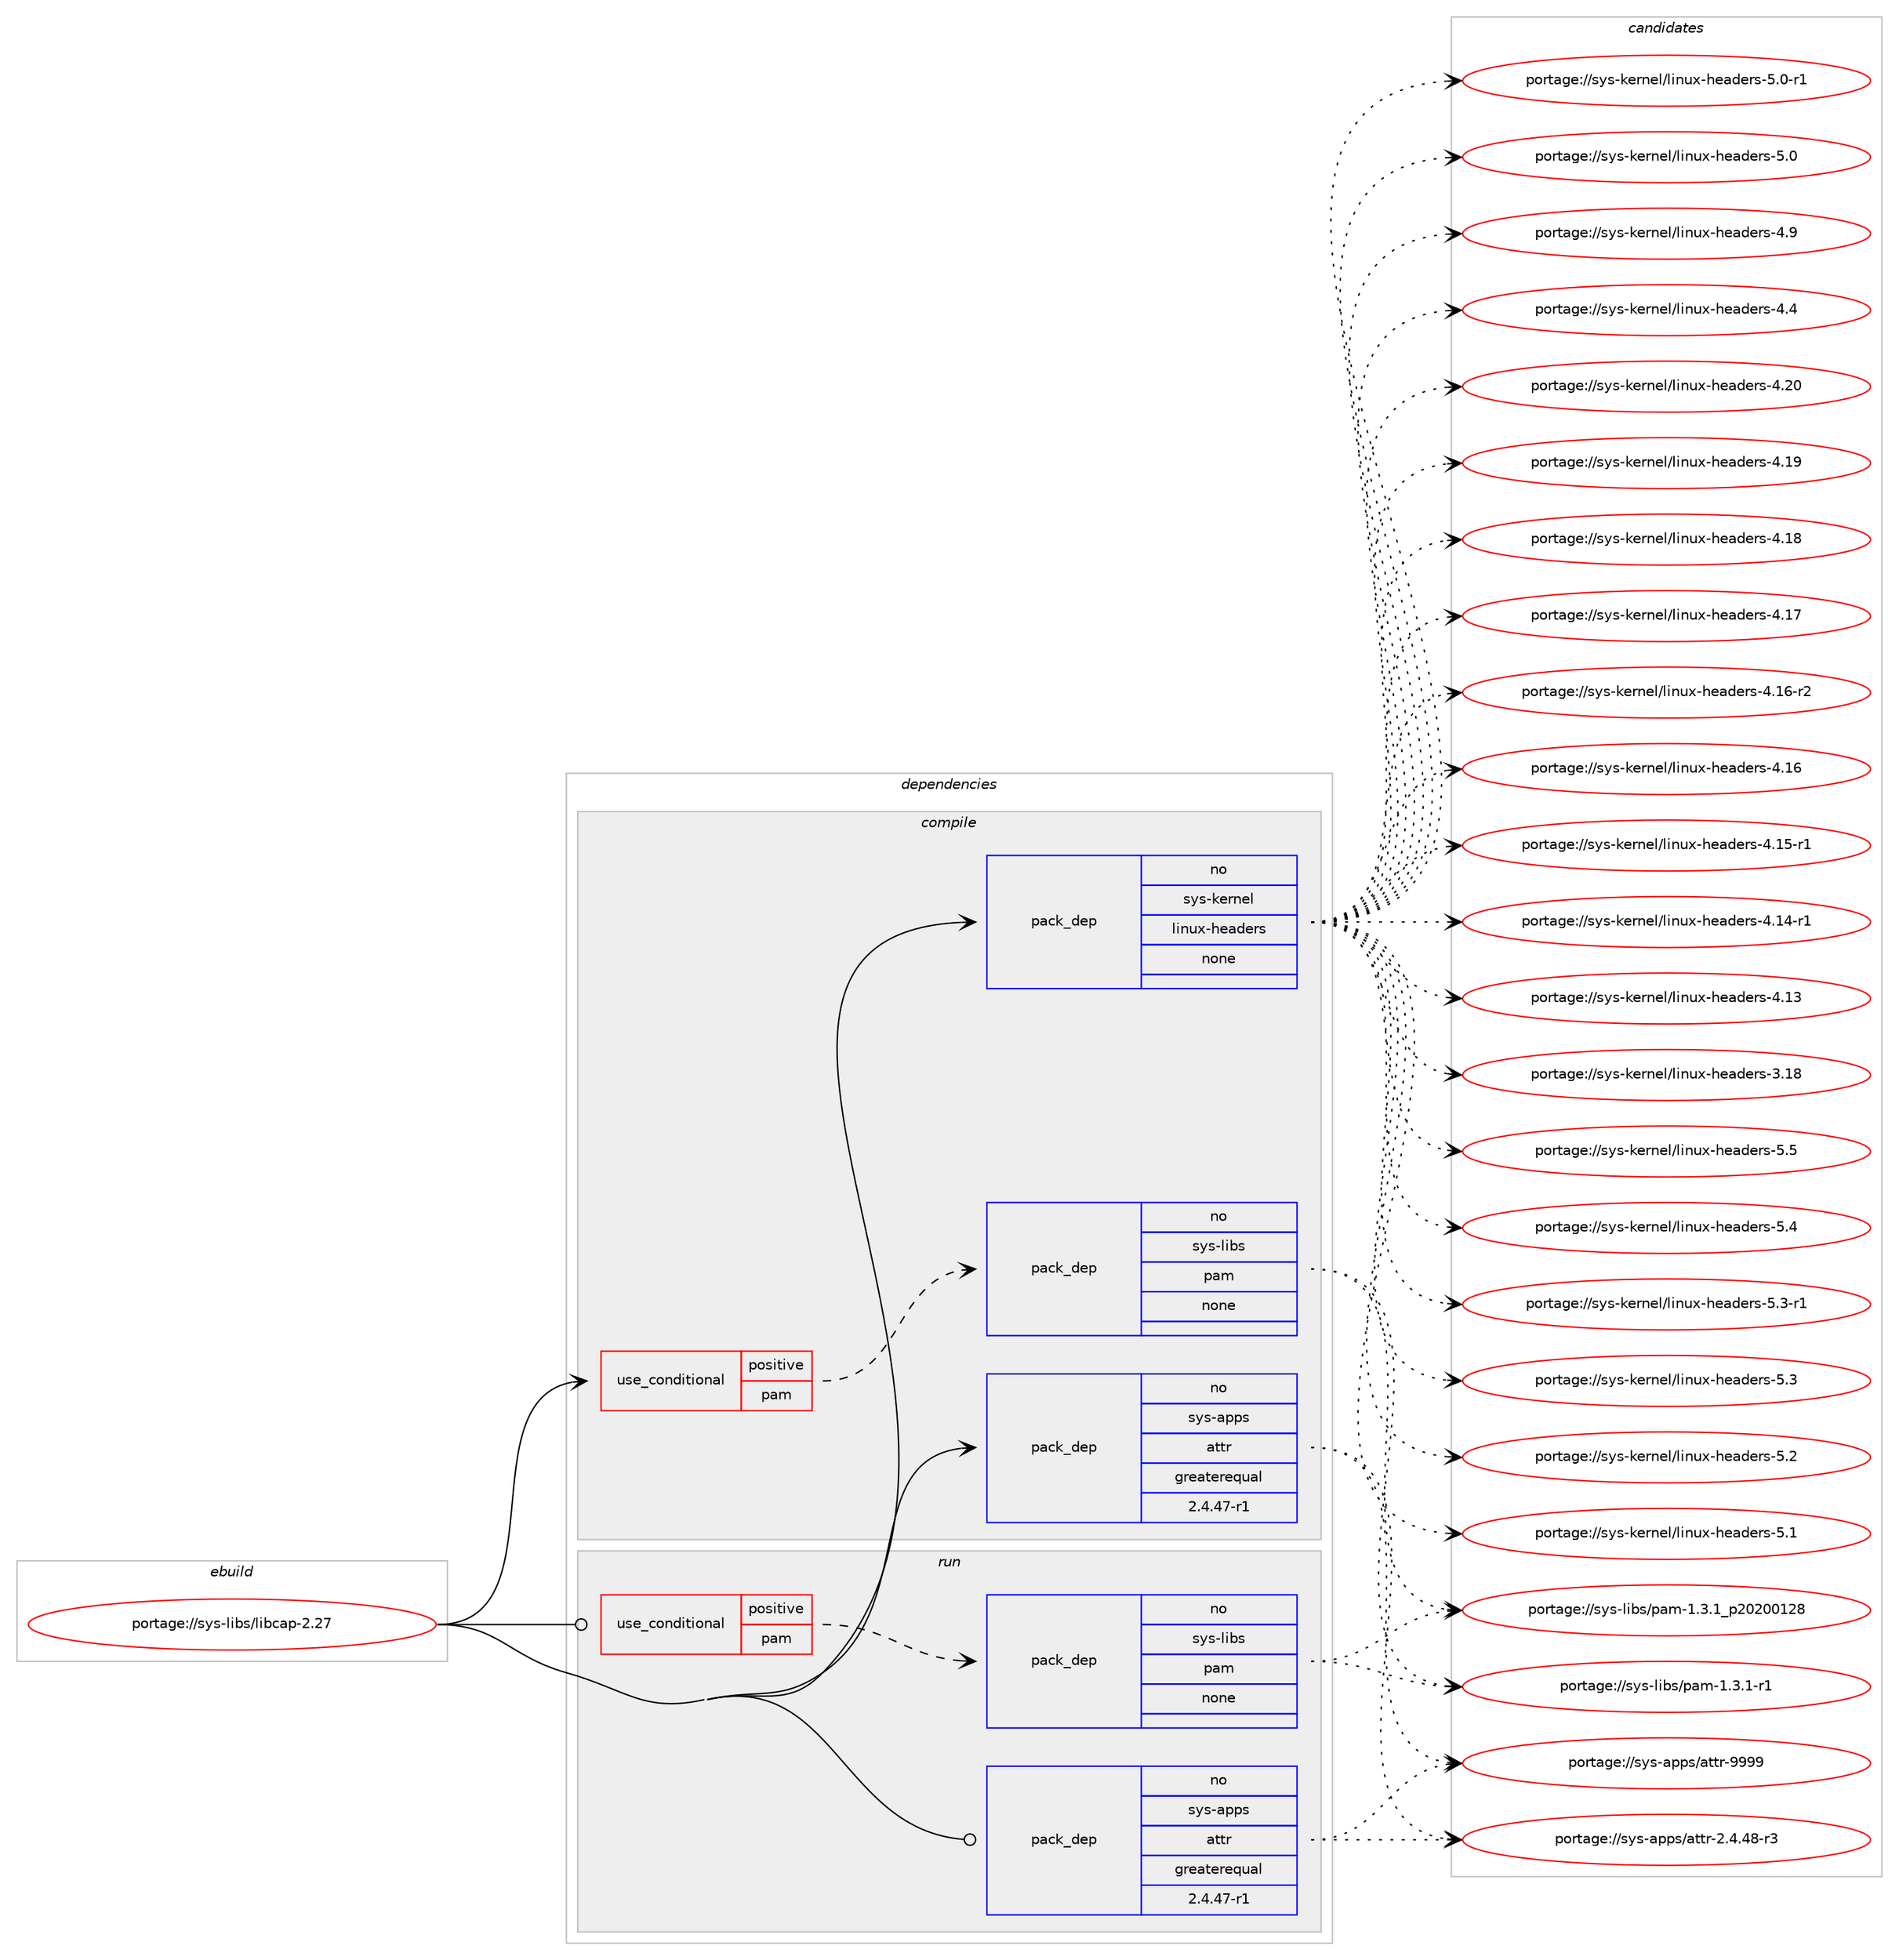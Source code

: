 digraph prolog {

# *************
# Graph options
# *************

newrank=true;
concentrate=true;
compound=true;
graph [rankdir=LR,fontname=Helvetica,fontsize=10,ranksep=1.5];#, ranksep=2.5, nodesep=0.2];
edge  [arrowhead=vee];
node  [fontname=Helvetica,fontsize=10];

# **********
# The ebuild
# **********

subgraph cluster_leftcol {
color=gray;
rank=same;
label=<<i>ebuild</i>>;
id [label="portage://sys-libs/libcap-2.27", color=red, width=4, href="../sys-libs/libcap-2.27.svg"];
}

# ****************
# The dependencies
# ****************

subgraph cluster_midcol {
color=gray;
label=<<i>dependencies</i>>;
subgraph cluster_compile {
fillcolor="#eeeeee";
style=filled;
label=<<i>compile</i>>;
subgraph cond3252 {
dependency21904 [label=<<TABLE BORDER="0" CELLBORDER="1" CELLSPACING="0" CELLPADDING="4"><TR><TD ROWSPAN="3" CELLPADDING="10">use_conditional</TD></TR><TR><TD>positive</TD></TR><TR><TD>pam</TD></TR></TABLE>>, shape=none, color=red];
subgraph pack18064 {
dependency21905 [label=<<TABLE BORDER="0" CELLBORDER="1" CELLSPACING="0" CELLPADDING="4" WIDTH="220"><TR><TD ROWSPAN="6" CELLPADDING="30">pack_dep</TD></TR><TR><TD WIDTH="110">no</TD></TR><TR><TD>sys-libs</TD></TR><TR><TD>pam</TD></TR><TR><TD>none</TD></TR><TR><TD></TD></TR></TABLE>>, shape=none, color=blue];
}
dependency21904:e -> dependency21905:w [weight=20,style="dashed",arrowhead="vee"];
}
id:e -> dependency21904:w [weight=20,style="solid",arrowhead="vee"];
subgraph pack18065 {
dependency21906 [label=<<TABLE BORDER="0" CELLBORDER="1" CELLSPACING="0" CELLPADDING="4" WIDTH="220"><TR><TD ROWSPAN="6" CELLPADDING="30">pack_dep</TD></TR><TR><TD WIDTH="110">no</TD></TR><TR><TD>sys-apps</TD></TR><TR><TD>attr</TD></TR><TR><TD>greaterequal</TD></TR><TR><TD>2.4.47-r1</TD></TR></TABLE>>, shape=none, color=blue];
}
id:e -> dependency21906:w [weight=20,style="solid",arrowhead="vee"];
subgraph pack18066 {
dependency21907 [label=<<TABLE BORDER="0" CELLBORDER="1" CELLSPACING="0" CELLPADDING="4" WIDTH="220"><TR><TD ROWSPAN="6" CELLPADDING="30">pack_dep</TD></TR><TR><TD WIDTH="110">no</TD></TR><TR><TD>sys-kernel</TD></TR><TR><TD>linux-headers</TD></TR><TR><TD>none</TD></TR><TR><TD></TD></TR></TABLE>>, shape=none, color=blue];
}
id:e -> dependency21907:w [weight=20,style="solid",arrowhead="vee"];
}
subgraph cluster_compileandrun {
fillcolor="#eeeeee";
style=filled;
label=<<i>compile and run</i>>;
}
subgraph cluster_run {
fillcolor="#eeeeee";
style=filled;
label=<<i>run</i>>;
subgraph cond3253 {
dependency21908 [label=<<TABLE BORDER="0" CELLBORDER="1" CELLSPACING="0" CELLPADDING="4"><TR><TD ROWSPAN="3" CELLPADDING="10">use_conditional</TD></TR><TR><TD>positive</TD></TR><TR><TD>pam</TD></TR></TABLE>>, shape=none, color=red];
subgraph pack18067 {
dependency21909 [label=<<TABLE BORDER="0" CELLBORDER="1" CELLSPACING="0" CELLPADDING="4" WIDTH="220"><TR><TD ROWSPAN="6" CELLPADDING="30">pack_dep</TD></TR><TR><TD WIDTH="110">no</TD></TR><TR><TD>sys-libs</TD></TR><TR><TD>pam</TD></TR><TR><TD>none</TD></TR><TR><TD></TD></TR></TABLE>>, shape=none, color=blue];
}
dependency21908:e -> dependency21909:w [weight=20,style="dashed",arrowhead="vee"];
}
id:e -> dependency21908:w [weight=20,style="solid",arrowhead="odot"];
subgraph pack18068 {
dependency21910 [label=<<TABLE BORDER="0" CELLBORDER="1" CELLSPACING="0" CELLPADDING="4" WIDTH="220"><TR><TD ROWSPAN="6" CELLPADDING="30">pack_dep</TD></TR><TR><TD WIDTH="110">no</TD></TR><TR><TD>sys-apps</TD></TR><TR><TD>attr</TD></TR><TR><TD>greaterequal</TD></TR><TR><TD>2.4.47-r1</TD></TR></TABLE>>, shape=none, color=blue];
}
id:e -> dependency21910:w [weight=20,style="solid",arrowhead="odot"];
}
}

# **************
# The candidates
# **************

subgraph cluster_choices {
rank=same;
color=gray;
label=<<i>candidates</i>>;

subgraph choice18064 {
color=black;
nodesep=1;
choice11512111545108105981154711297109454946514649951125048504848495056 [label="portage://sys-libs/pam-1.3.1_p20200128", color=red, width=4,href="../sys-libs/pam-1.3.1_p20200128.svg"];
choice115121115451081059811547112971094549465146494511449 [label="portage://sys-libs/pam-1.3.1-r1", color=red, width=4,href="../sys-libs/pam-1.3.1-r1.svg"];
dependency21905:e -> choice11512111545108105981154711297109454946514649951125048504848495056:w [style=dotted,weight="100"];
dependency21905:e -> choice115121115451081059811547112971094549465146494511449:w [style=dotted,weight="100"];
}
subgraph choice18065 {
color=black;
nodesep=1;
choice115121115459711211211547971161161144557575757 [label="portage://sys-apps/attr-9999", color=red, width=4,href="../sys-apps/attr-9999.svg"];
choice11512111545971121121154797116116114455046524652564511451 [label="portage://sys-apps/attr-2.4.48-r3", color=red, width=4,href="../sys-apps/attr-2.4.48-r3.svg"];
dependency21906:e -> choice115121115459711211211547971161161144557575757:w [style=dotted,weight="100"];
dependency21906:e -> choice11512111545971121121154797116116114455046524652564511451:w [style=dotted,weight="100"];
}
subgraph choice18066 {
color=black;
nodesep=1;
choice1151211154510710111411010110847108105110117120451041019710010111411545534653 [label="portage://sys-kernel/linux-headers-5.5", color=red, width=4,href="../sys-kernel/linux-headers-5.5.svg"];
choice1151211154510710111411010110847108105110117120451041019710010111411545534652 [label="portage://sys-kernel/linux-headers-5.4", color=red, width=4,href="../sys-kernel/linux-headers-5.4.svg"];
choice11512111545107101114110101108471081051101171204510410197100101114115455346514511449 [label="portage://sys-kernel/linux-headers-5.3-r1", color=red, width=4,href="../sys-kernel/linux-headers-5.3-r1.svg"];
choice1151211154510710111411010110847108105110117120451041019710010111411545534651 [label="portage://sys-kernel/linux-headers-5.3", color=red, width=4,href="../sys-kernel/linux-headers-5.3.svg"];
choice1151211154510710111411010110847108105110117120451041019710010111411545534650 [label="portage://sys-kernel/linux-headers-5.2", color=red, width=4,href="../sys-kernel/linux-headers-5.2.svg"];
choice1151211154510710111411010110847108105110117120451041019710010111411545534649 [label="portage://sys-kernel/linux-headers-5.1", color=red, width=4,href="../sys-kernel/linux-headers-5.1.svg"];
choice11512111545107101114110101108471081051101171204510410197100101114115455346484511449 [label="portage://sys-kernel/linux-headers-5.0-r1", color=red, width=4,href="../sys-kernel/linux-headers-5.0-r1.svg"];
choice1151211154510710111411010110847108105110117120451041019710010111411545534648 [label="portage://sys-kernel/linux-headers-5.0", color=red, width=4,href="../sys-kernel/linux-headers-5.0.svg"];
choice1151211154510710111411010110847108105110117120451041019710010111411545524657 [label="portage://sys-kernel/linux-headers-4.9", color=red, width=4,href="../sys-kernel/linux-headers-4.9.svg"];
choice1151211154510710111411010110847108105110117120451041019710010111411545524652 [label="portage://sys-kernel/linux-headers-4.4", color=red, width=4,href="../sys-kernel/linux-headers-4.4.svg"];
choice115121115451071011141101011084710810511011712045104101971001011141154552465048 [label="portage://sys-kernel/linux-headers-4.20", color=red, width=4,href="../sys-kernel/linux-headers-4.20.svg"];
choice115121115451071011141101011084710810511011712045104101971001011141154552464957 [label="portage://sys-kernel/linux-headers-4.19", color=red, width=4,href="../sys-kernel/linux-headers-4.19.svg"];
choice115121115451071011141101011084710810511011712045104101971001011141154552464956 [label="portage://sys-kernel/linux-headers-4.18", color=red, width=4,href="../sys-kernel/linux-headers-4.18.svg"];
choice115121115451071011141101011084710810511011712045104101971001011141154552464955 [label="portage://sys-kernel/linux-headers-4.17", color=red, width=4,href="../sys-kernel/linux-headers-4.17.svg"];
choice1151211154510710111411010110847108105110117120451041019710010111411545524649544511450 [label="portage://sys-kernel/linux-headers-4.16-r2", color=red, width=4,href="../sys-kernel/linux-headers-4.16-r2.svg"];
choice115121115451071011141101011084710810511011712045104101971001011141154552464954 [label="portage://sys-kernel/linux-headers-4.16", color=red, width=4,href="../sys-kernel/linux-headers-4.16.svg"];
choice1151211154510710111411010110847108105110117120451041019710010111411545524649534511449 [label="portage://sys-kernel/linux-headers-4.15-r1", color=red, width=4,href="../sys-kernel/linux-headers-4.15-r1.svg"];
choice1151211154510710111411010110847108105110117120451041019710010111411545524649524511449 [label="portage://sys-kernel/linux-headers-4.14-r1", color=red, width=4,href="../sys-kernel/linux-headers-4.14-r1.svg"];
choice115121115451071011141101011084710810511011712045104101971001011141154552464951 [label="portage://sys-kernel/linux-headers-4.13", color=red, width=4,href="../sys-kernel/linux-headers-4.13.svg"];
choice115121115451071011141101011084710810511011712045104101971001011141154551464956 [label="portage://sys-kernel/linux-headers-3.18", color=red, width=4,href="../sys-kernel/linux-headers-3.18.svg"];
dependency21907:e -> choice1151211154510710111411010110847108105110117120451041019710010111411545534653:w [style=dotted,weight="100"];
dependency21907:e -> choice1151211154510710111411010110847108105110117120451041019710010111411545534652:w [style=dotted,weight="100"];
dependency21907:e -> choice11512111545107101114110101108471081051101171204510410197100101114115455346514511449:w [style=dotted,weight="100"];
dependency21907:e -> choice1151211154510710111411010110847108105110117120451041019710010111411545534651:w [style=dotted,weight="100"];
dependency21907:e -> choice1151211154510710111411010110847108105110117120451041019710010111411545534650:w [style=dotted,weight="100"];
dependency21907:e -> choice1151211154510710111411010110847108105110117120451041019710010111411545534649:w [style=dotted,weight="100"];
dependency21907:e -> choice11512111545107101114110101108471081051101171204510410197100101114115455346484511449:w [style=dotted,weight="100"];
dependency21907:e -> choice1151211154510710111411010110847108105110117120451041019710010111411545534648:w [style=dotted,weight="100"];
dependency21907:e -> choice1151211154510710111411010110847108105110117120451041019710010111411545524657:w [style=dotted,weight="100"];
dependency21907:e -> choice1151211154510710111411010110847108105110117120451041019710010111411545524652:w [style=dotted,weight="100"];
dependency21907:e -> choice115121115451071011141101011084710810511011712045104101971001011141154552465048:w [style=dotted,weight="100"];
dependency21907:e -> choice115121115451071011141101011084710810511011712045104101971001011141154552464957:w [style=dotted,weight="100"];
dependency21907:e -> choice115121115451071011141101011084710810511011712045104101971001011141154552464956:w [style=dotted,weight="100"];
dependency21907:e -> choice115121115451071011141101011084710810511011712045104101971001011141154552464955:w [style=dotted,weight="100"];
dependency21907:e -> choice1151211154510710111411010110847108105110117120451041019710010111411545524649544511450:w [style=dotted,weight="100"];
dependency21907:e -> choice115121115451071011141101011084710810511011712045104101971001011141154552464954:w [style=dotted,weight="100"];
dependency21907:e -> choice1151211154510710111411010110847108105110117120451041019710010111411545524649534511449:w [style=dotted,weight="100"];
dependency21907:e -> choice1151211154510710111411010110847108105110117120451041019710010111411545524649524511449:w [style=dotted,weight="100"];
dependency21907:e -> choice115121115451071011141101011084710810511011712045104101971001011141154552464951:w [style=dotted,weight="100"];
dependency21907:e -> choice115121115451071011141101011084710810511011712045104101971001011141154551464956:w [style=dotted,weight="100"];
}
subgraph choice18067 {
color=black;
nodesep=1;
choice11512111545108105981154711297109454946514649951125048504848495056 [label="portage://sys-libs/pam-1.3.1_p20200128", color=red, width=4,href="../sys-libs/pam-1.3.1_p20200128.svg"];
choice115121115451081059811547112971094549465146494511449 [label="portage://sys-libs/pam-1.3.1-r1", color=red, width=4,href="../sys-libs/pam-1.3.1-r1.svg"];
dependency21909:e -> choice11512111545108105981154711297109454946514649951125048504848495056:w [style=dotted,weight="100"];
dependency21909:e -> choice115121115451081059811547112971094549465146494511449:w [style=dotted,weight="100"];
}
subgraph choice18068 {
color=black;
nodesep=1;
choice115121115459711211211547971161161144557575757 [label="portage://sys-apps/attr-9999", color=red, width=4,href="../sys-apps/attr-9999.svg"];
choice11512111545971121121154797116116114455046524652564511451 [label="portage://sys-apps/attr-2.4.48-r3", color=red, width=4,href="../sys-apps/attr-2.4.48-r3.svg"];
dependency21910:e -> choice115121115459711211211547971161161144557575757:w [style=dotted,weight="100"];
dependency21910:e -> choice11512111545971121121154797116116114455046524652564511451:w [style=dotted,weight="100"];
}
}

}
